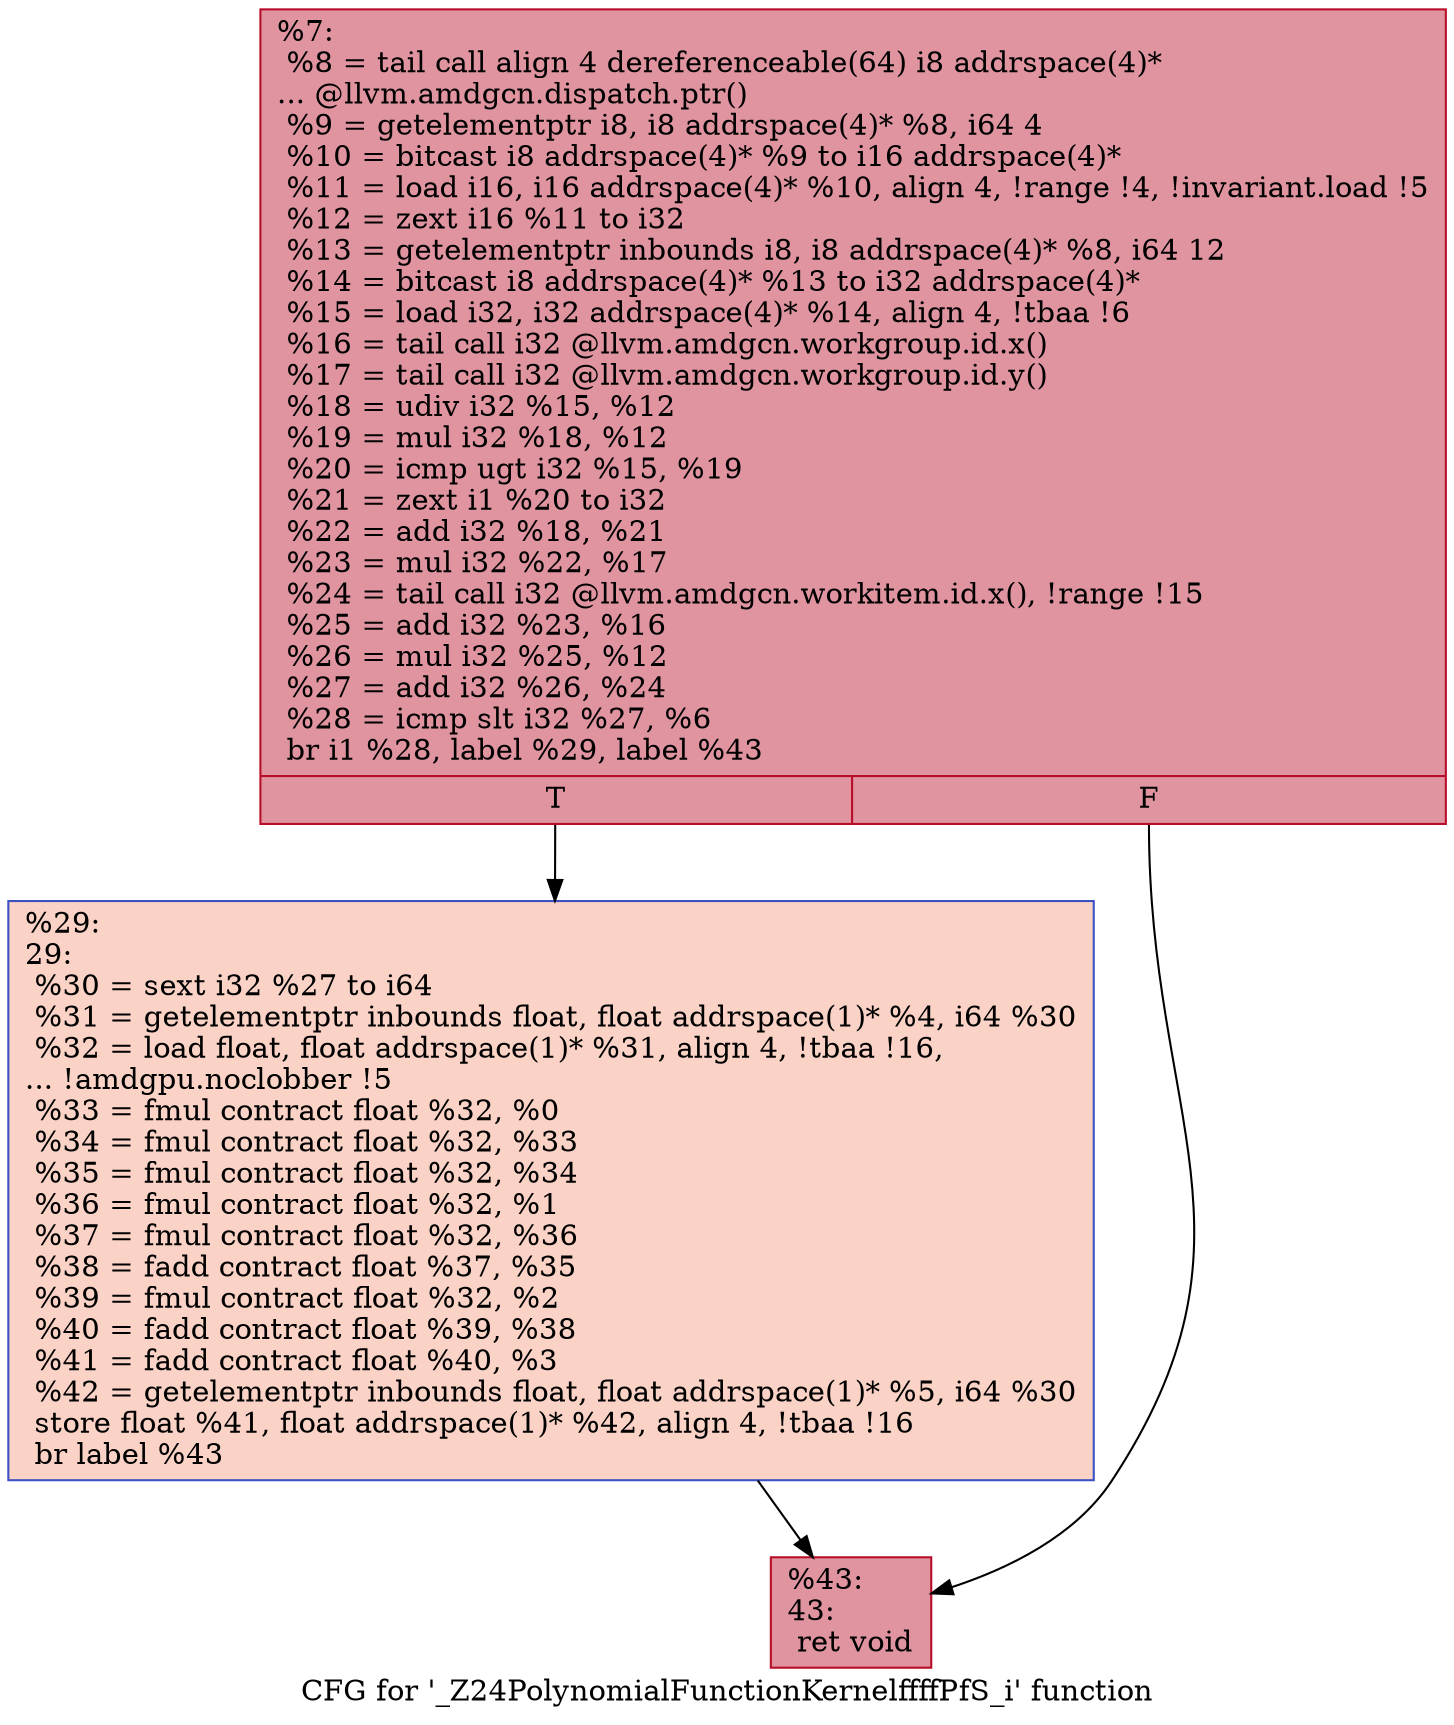 digraph "CFG for '_Z24PolynomialFunctionKernelffffPfS_i' function" {
	label="CFG for '_Z24PolynomialFunctionKernelffffPfS_i' function";

	Node0x61e3660 [shape=record,color="#b70d28ff", style=filled, fillcolor="#b70d2870",label="{%7:\l  %8 = tail call align 4 dereferenceable(64) i8 addrspace(4)*\l... @llvm.amdgcn.dispatch.ptr()\l  %9 = getelementptr i8, i8 addrspace(4)* %8, i64 4\l  %10 = bitcast i8 addrspace(4)* %9 to i16 addrspace(4)*\l  %11 = load i16, i16 addrspace(4)* %10, align 4, !range !4, !invariant.load !5\l  %12 = zext i16 %11 to i32\l  %13 = getelementptr inbounds i8, i8 addrspace(4)* %8, i64 12\l  %14 = bitcast i8 addrspace(4)* %13 to i32 addrspace(4)*\l  %15 = load i32, i32 addrspace(4)* %14, align 4, !tbaa !6\l  %16 = tail call i32 @llvm.amdgcn.workgroup.id.x()\l  %17 = tail call i32 @llvm.amdgcn.workgroup.id.y()\l  %18 = udiv i32 %15, %12\l  %19 = mul i32 %18, %12\l  %20 = icmp ugt i32 %15, %19\l  %21 = zext i1 %20 to i32\l  %22 = add i32 %18, %21\l  %23 = mul i32 %22, %17\l  %24 = tail call i32 @llvm.amdgcn.workitem.id.x(), !range !15\l  %25 = add i32 %23, %16\l  %26 = mul i32 %25, %12\l  %27 = add i32 %26, %24\l  %28 = icmp slt i32 %27, %6\l  br i1 %28, label %29, label %43\l|{<s0>T|<s1>F}}"];
	Node0x61e3660:s0 -> Node0x61e5ed0;
	Node0x61e3660:s1 -> Node0x61e5f60;
	Node0x61e5ed0 [shape=record,color="#3d50c3ff", style=filled, fillcolor="#f59c7d70",label="{%29:\l29:                                               \l  %30 = sext i32 %27 to i64\l  %31 = getelementptr inbounds float, float addrspace(1)* %4, i64 %30\l  %32 = load float, float addrspace(1)* %31, align 4, !tbaa !16,\l... !amdgpu.noclobber !5\l  %33 = fmul contract float %32, %0\l  %34 = fmul contract float %32, %33\l  %35 = fmul contract float %32, %34\l  %36 = fmul contract float %32, %1\l  %37 = fmul contract float %32, %36\l  %38 = fadd contract float %37, %35\l  %39 = fmul contract float %32, %2\l  %40 = fadd contract float %39, %38\l  %41 = fadd contract float %40, %3\l  %42 = getelementptr inbounds float, float addrspace(1)* %5, i64 %30\l  store float %41, float addrspace(1)* %42, align 4, !tbaa !16\l  br label %43\l}"];
	Node0x61e5ed0 -> Node0x61e5f60;
	Node0x61e5f60 [shape=record,color="#b70d28ff", style=filled, fillcolor="#b70d2870",label="{%43:\l43:                                               \l  ret void\l}"];
}
